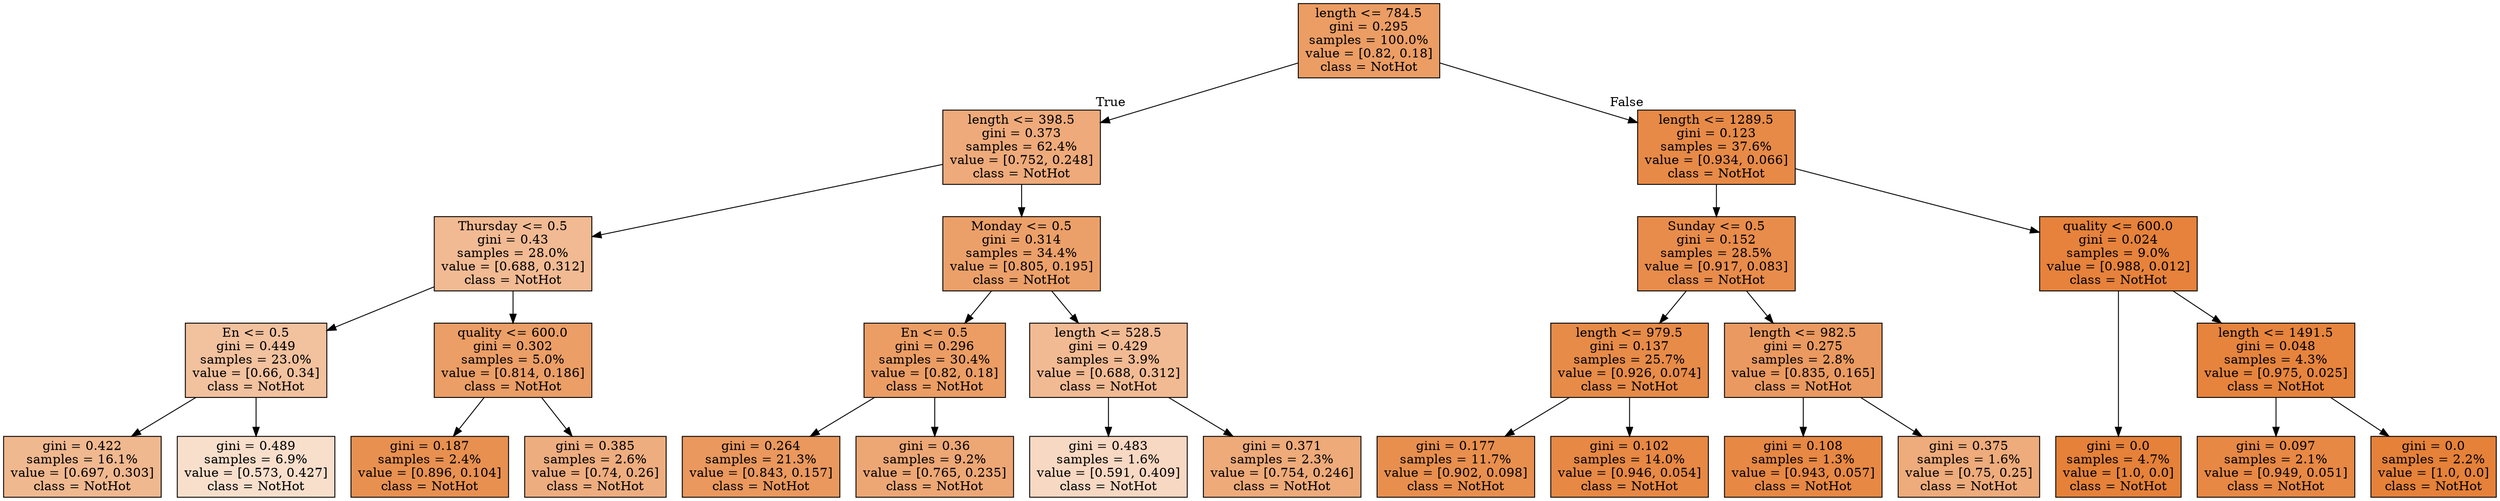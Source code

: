 digraph Tree {
node [shape=box, style="filled", color="black"] ;
graph [ranksep=equally, splines=polyline] ;
0 [label="length <= 784.5\ngini = 0.295\nsamples = 100.0%\nvalue = [0.82, 0.18]\nclass = NotHot", fillcolor="#e58139c7"] ;
1 [label="length <= 398.5\ngini = 0.373\nsamples = 62.4%\nvalue = [0.752, 0.248]\nclass = NotHot", fillcolor="#e58139ab"] ;
0 -> 1 [labeldistance=2.5, labelangle=45, headlabel="True"] ;
2 [label="Thursday <= 0.5\ngini = 0.43\nsamples = 28.0%\nvalue = [0.688, 0.312]\nclass = NotHot", fillcolor="#e581398b"] ;
1 -> 2 ;
3 [label="En <= 0.5\ngini = 0.449\nsamples = 23.0%\nvalue = [0.66, 0.34]\nclass = NotHot", fillcolor="#e581397c"] ;
2 -> 3 ;
4 [label="gini = 0.422\nsamples = 16.1%\nvalue = [0.697, 0.303]\nclass = NotHot", fillcolor="#e5813990"] ;
3 -> 4 ;
5 [label="gini = 0.489\nsamples = 6.9%\nvalue = [0.573, 0.427]\nclass = NotHot", fillcolor="#e5813941"] ;
3 -> 5 ;
6 [label="quality <= 600.0\ngini = 0.302\nsamples = 5.0%\nvalue = [0.814, 0.186]\nclass = NotHot", fillcolor="#e58139c5"] ;
2 -> 6 ;
7 [label="gini = 0.187\nsamples = 2.4%\nvalue = [0.896, 0.104]\nclass = NotHot", fillcolor="#e58139e1"] ;
6 -> 7 ;
8 [label="gini = 0.385\nsamples = 2.6%\nvalue = [0.74, 0.26]\nclass = NotHot", fillcolor="#e58139a5"] ;
6 -> 8 ;
9 [label="Monday <= 0.5\ngini = 0.314\nsamples = 34.4%\nvalue = [0.805, 0.195]\nclass = NotHot", fillcolor="#e58139c1"] ;
1 -> 9 ;
10 [label="En <= 0.5\ngini = 0.296\nsamples = 30.4%\nvalue = [0.82, 0.18]\nclass = NotHot", fillcolor="#e58139c7"] ;
9 -> 10 ;
11 [label="gini = 0.264\nsamples = 21.3%\nvalue = [0.843, 0.157]\nclass = NotHot", fillcolor="#e58139d0"] ;
10 -> 11 ;
12 [label="gini = 0.36\nsamples = 9.2%\nvalue = [0.765, 0.235]\nclass = NotHot", fillcolor="#e58139b1"] ;
10 -> 12 ;
13 [label="length <= 528.5\ngini = 0.429\nsamples = 3.9%\nvalue = [0.688, 0.312]\nclass = NotHot", fillcolor="#e581398b"] ;
9 -> 13 ;
14 [label="gini = 0.483\nsamples = 1.6%\nvalue = [0.591, 0.409]\nclass = NotHot", fillcolor="#e581394e"] ;
13 -> 14 ;
15 [label="gini = 0.371\nsamples = 2.3%\nvalue = [0.754, 0.246]\nclass = NotHot", fillcolor="#e58139ac"] ;
13 -> 15 ;
16 [label="length <= 1289.5\ngini = 0.123\nsamples = 37.6%\nvalue = [0.934, 0.066]\nclass = NotHot", fillcolor="#e58139ed"] ;
0 -> 16 [labeldistance=2.5, labelangle=-45, headlabel="False"] ;
17 [label="Sunday <= 0.5\ngini = 0.152\nsamples = 28.5%\nvalue = [0.917, 0.083]\nclass = NotHot", fillcolor="#e58139e8"] ;
16 -> 17 ;
18 [label="length <= 979.5\ngini = 0.137\nsamples = 25.7%\nvalue = [0.926, 0.074]\nclass = NotHot", fillcolor="#e58139eb"] ;
17 -> 18 ;
19 [label="gini = 0.177\nsamples = 11.7%\nvalue = [0.902, 0.098]\nclass = NotHot", fillcolor="#e58139e3"] ;
18 -> 19 ;
20 [label="gini = 0.102\nsamples = 14.0%\nvalue = [0.946, 0.054]\nclass = NotHot", fillcolor="#e58139f0"] ;
18 -> 20 ;
21 [label="length <= 982.5\ngini = 0.275\nsamples = 2.8%\nvalue = [0.835, 0.165]\nclass = NotHot", fillcolor="#e58139cd"] ;
17 -> 21 ;
22 [label="gini = 0.108\nsamples = 1.3%\nvalue = [0.943, 0.057]\nclass = NotHot", fillcolor="#e58139f0"] ;
21 -> 22 ;
23 [label="gini = 0.375\nsamples = 1.6%\nvalue = [0.75, 0.25]\nclass = NotHot", fillcolor="#e58139aa"] ;
21 -> 23 ;
24 [label="quality <= 600.0\ngini = 0.024\nsamples = 9.0%\nvalue = [0.988, 0.012]\nclass = NotHot", fillcolor="#e58139fc"] ;
16 -> 24 ;
25 [label="gini = 0.0\nsamples = 4.7%\nvalue = [1.0, 0.0]\nclass = NotHot", fillcolor="#e58139ff"] ;
24 -> 25 ;
26 [label="length <= 1491.5\ngini = 0.048\nsamples = 4.3%\nvalue = [0.975, 0.025]\nclass = NotHot", fillcolor="#e58139f9"] ;
24 -> 26 ;
27 [label="gini = 0.097\nsamples = 2.1%\nvalue = [0.949, 0.051]\nclass = NotHot", fillcolor="#e58139f1"] ;
26 -> 27 ;
28 [label="gini = 0.0\nsamples = 2.2%\nvalue = [1.0, 0.0]\nclass = NotHot", fillcolor="#e58139ff"] ;
26 -> 28 ;
{rank=same ; 0} ;
{rank=same ; 1; 16} ;
{rank=same ; 2; 9; 17; 24} ;
{rank=same ; 3; 6; 10; 13; 18; 21; 26} ;
{rank=same ; 4; 5; 7; 8; 11; 12; 14; 15; 19; 20; 22; 23; 25; 27; 28} ;
}